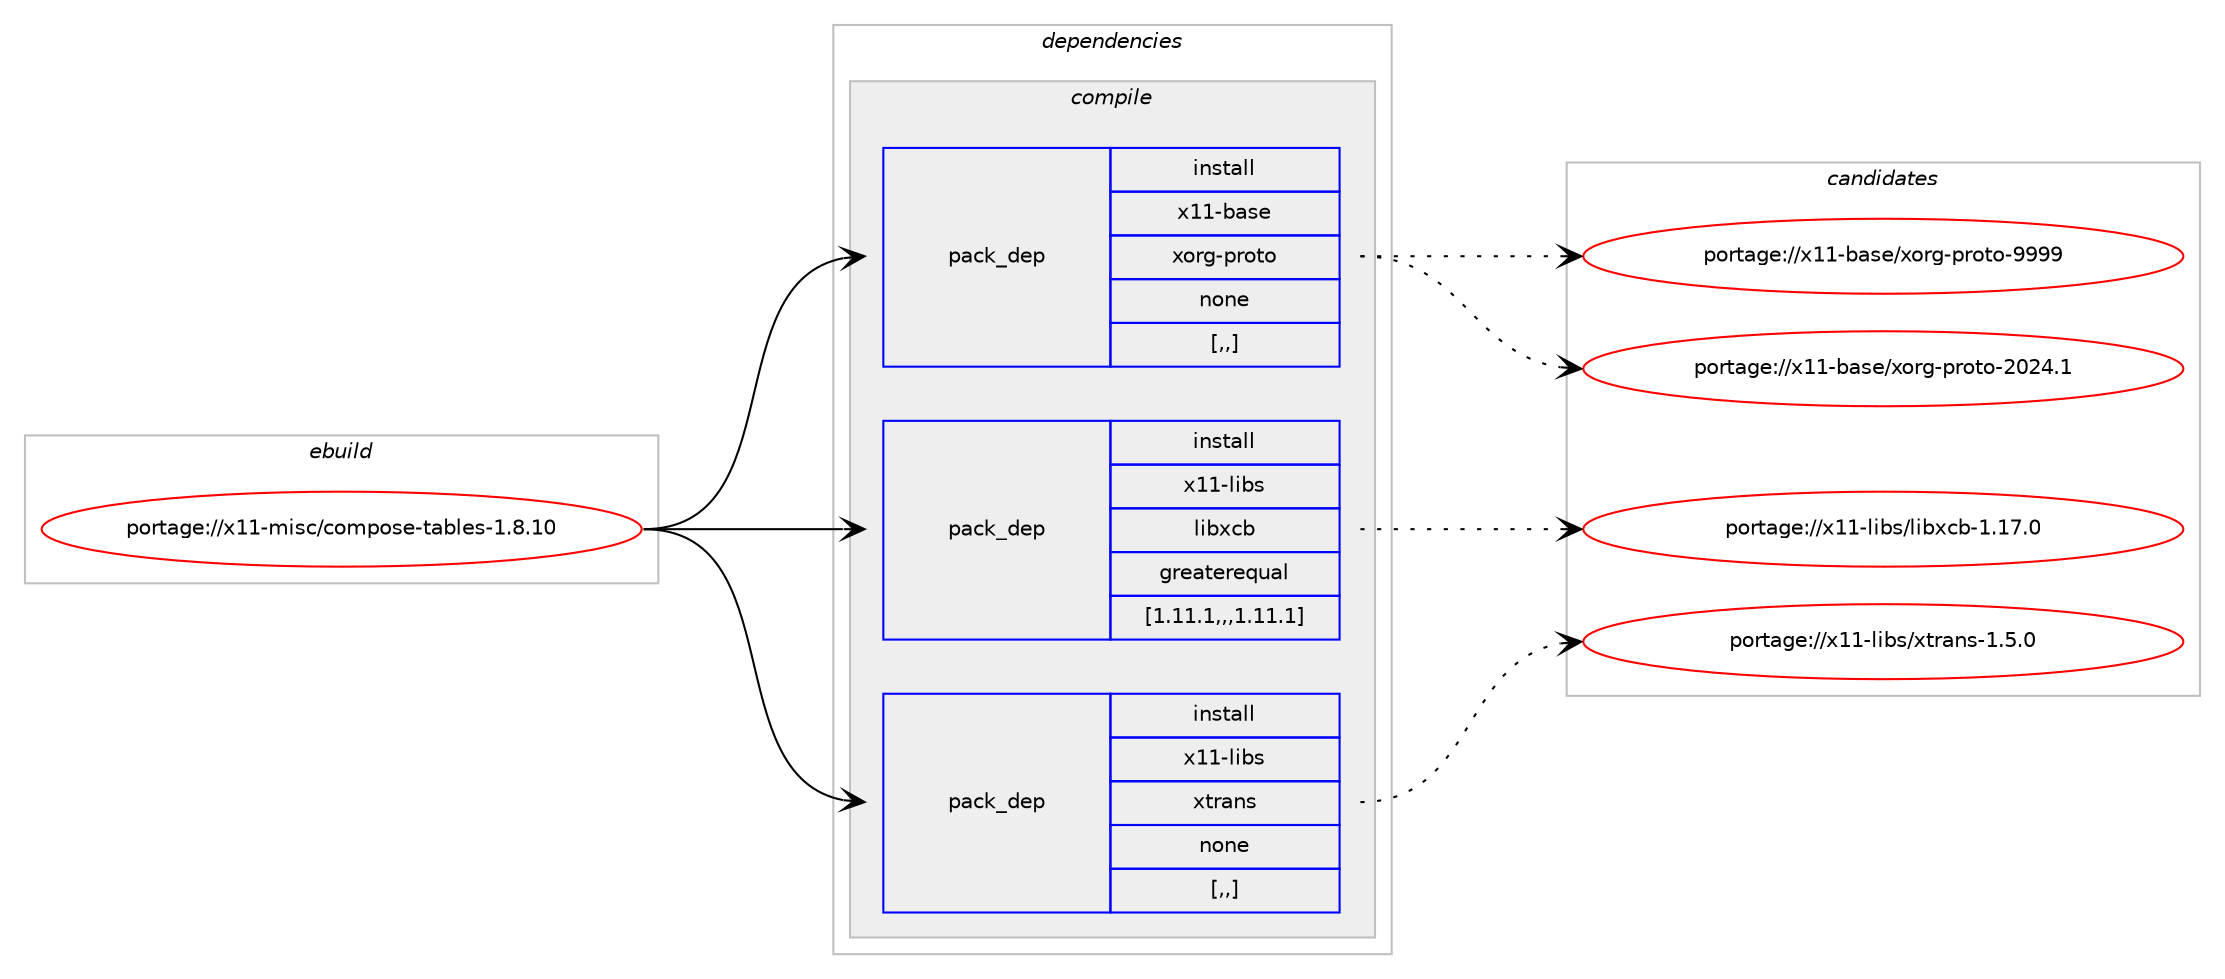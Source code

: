 digraph prolog {

# *************
# Graph options
# *************

newrank=true;
concentrate=true;
compound=true;
graph [rankdir=LR,fontname=Helvetica,fontsize=10,ranksep=1.5];#, ranksep=2.5, nodesep=0.2];
edge  [arrowhead=vee];
node  [fontname=Helvetica,fontsize=10];

# **********
# The ebuild
# **********

subgraph cluster_leftcol {
color=gray;
label=<<i>ebuild</i>>;
id [label="portage://x11-misc/compose-tables-1.8.10", color=red, width=4, href="../x11-misc/compose-tables-1.8.10.svg"];
}

# ****************
# The dependencies
# ****************

subgraph cluster_midcol {
color=gray;
label=<<i>dependencies</i>>;
subgraph cluster_compile {
fillcolor="#eeeeee";
style=filled;
label=<<i>compile</i>>;
subgraph pack23248 {
dependency36076 [label=<<TABLE BORDER="0" CELLBORDER="1" CELLSPACING="0" CELLPADDING="4" WIDTH="220"><TR><TD ROWSPAN="6" CELLPADDING="30">pack_dep</TD></TR><TR><TD WIDTH="110">install</TD></TR><TR><TD>x11-base</TD></TR><TR><TD>xorg-proto</TD></TR><TR><TD>none</TD></TR><TR><TD>[,,]</TD></TR></TABLE>>, shape=none, color=blue];
}
id:e -> dependency36076:w [weight=20,style="solid",arrowhead="vee"];
subgraph pack23249 {
dependency36077 [label=<<TABLE BORDER="0" CELLBORDER="1" CELLSPACING="0" CELLPADDING="4" WIDTH="220"><TR><TD ROWSPAN="6" CELLPADDING="30">pack_dep</TD></TR><TR><TD WIDTH="110">install</TD></TR><TR><TD>x11-libs</TD></TR><TR><TD>libxcb</TD></TR><TR><TD>greaterequal</TD></TR><TR><TD>[1.11.1,,,1.11.1]</TD></TR></TABLE>>, shape=none, color=blue];
}
id:e -> dependency36077:w [weight=20,style="solid",arrowhead="vee"];
subgraph pack23250 {
dependency36078 [label=<<TABLE BORDER="0" CELLBORDER="1" CELLSPACING="0" CELLPADDING="4" WIDTH="220"><TR><TD ROWSPAN="6" CELLPADDING="30">pack_dep</TD></TR><TR><TD WIDTH="110">install</TD></TR><TR><TD>x11-libs</TD></TR><TR><TD>xtrans</TD></TR><TR><TD>none</TD></TR><TR><TD>[,,]</TD></TR></TABLE>>, shape=none, color=blue];
}
id:e -> dependency36078:w [weight=20,style="solid",arrowhead="vee"];
}
subgraph cluster_compileandrun {
fillcolor="#eeeeee";
style=filled;
label=<<i>compile and run</i>>;
}
subgraph cluster_run {
fillcolor="#eeeeee";
style=filled;
label=<<i>run</i>>;
}
}

# **************
# The candidates
# **************

subgraph cluster_choices {
rank=same;
color=gray;
label=<<i>candidates</i>>;

subgraph choice23248 {
color=black;
nodesep=1;
choice120494945989711510147120111114103451121141111161114557575757 [label="portage://x11-base/xorg-proto-9999", color=red, width=4,href="../x11-base/xorg-proto-9999.svg"];
choice1204949459897115101471201111141034511211411111611145504850524649 [label="portage://x11-base/xorg-proto-2024.1", color=red, width=4,href="../x11-base/xorg-proto-2024.1.svg"];
dependency36076:e -> choice120494945989711510147120111114103451121141111161114557575757:w [style=dotted,weight="100"];
dependency36076:e -> choice1204949459897115101471201111141034511211411111611145504850524649:w [style=dotted,weight="100"];
}
subgraph choice23249 {
color=black;
nodesep=1;
choice120494945108105981154710810598120999845494649554648 [label="portage://x11-libs/libxcb-1.17.0", color=red, width=4,href="../x11-libs/libxcb-1.17.0.svg"];
dependency36077:e -> choice120494945108105981154710810598120999845494649554648:w [style=dotted,weight="100"];
}
subgraph choice23250 {
color=black;
nodesep=1;
choice120494945108105981154712011611497110115454946534648 [label="portage://x11-libs/xtrans-1.5.0", color=red, width=4,href="../x11-libs/xtrans-1.5.0.svg"];
dependency36078:e -> choice120494945108105981154712011611497110115454946534648:w [style=dotted,weight="100"];
}
}

}
